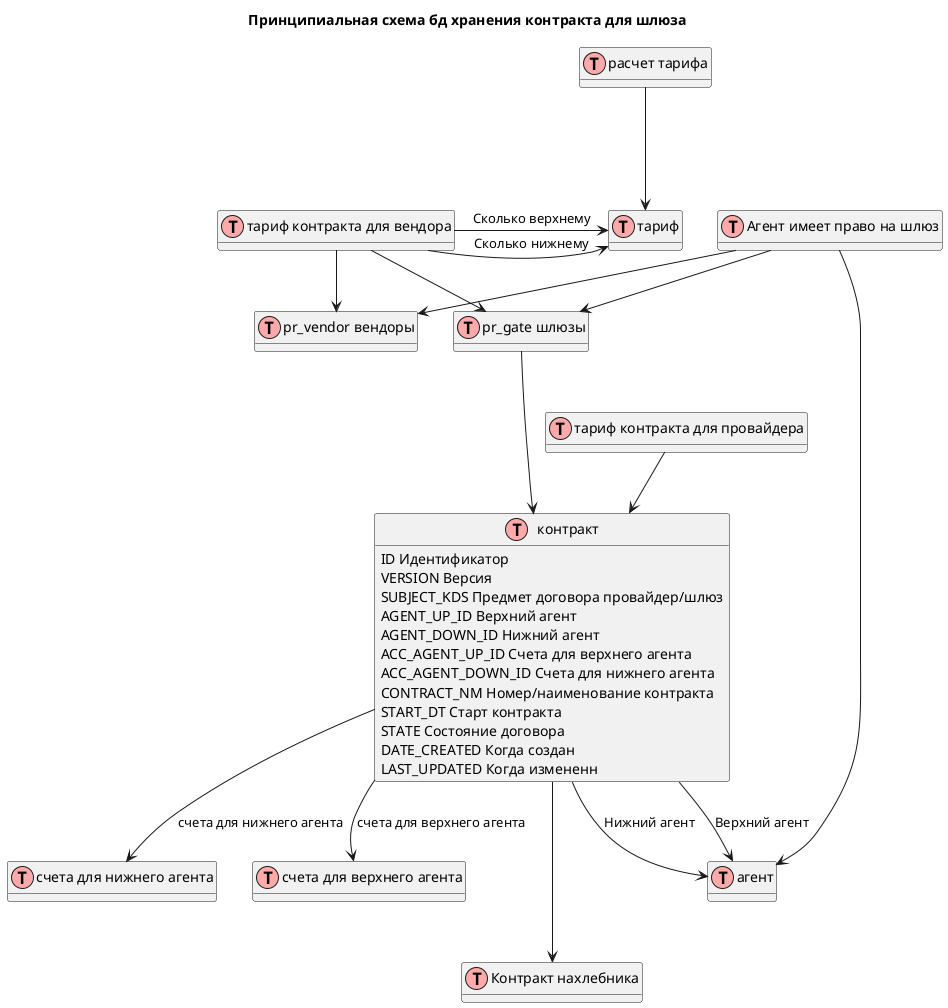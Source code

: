 @startuml
' uncomment the line below if you're using computer with a retina display
' skinparam dpi 300
!define Table(name,desc) class name as "desc" << (T,#FFAAAA) >>
' we use bold for primary key
' green color for unique
' and underscore for not_null
!define pk(x) <b>x</b>
!define unq(x) <color:green>x</color>
!define mnd(x) <u>x</u>
' other tags available:
' <i></i>
' <back:COLOR></color>, where color is a color name or html color code
' (#FFAACC)
' see: http://plantuml.com/classes.html#More
hide methods
hide stereotypes

' entities
title Принципиальная схема бд хранения контракта для шлюза

Table(pr_contract_subject, "контракт"){
    ID Идентификатор
    VERSION Версия
    SUBJECT_KDS Предмет договора провайдер/шлюз
    AGENT_UP_ID Верхний агент
    AGENT_DOWN_ID Нижний агент
    ACC_AGENT_UP_ID Счета для верхнего агента
    ACC_AGENT_DOWN_ID Счета для нижнего агента
    CONTRACT_NM Номер/наименование контракта
    START_DT Старт контракта
    STATE Состояние договора
    DATE_CREATED Когда создан
    LAST_UPDATED Когда измененн
}

Table(pr_agent, "агент"){
}

Table(pr_rib_gate_agent, "Агент имеет право на шлюз"){

}


Table(pr_provider_tarif, "тариф контракта для провайдера"){}
Table(pr_vendor_tarif, "тариф контракта для вендора"){}
Table(pr_tarif_detail, "тариф"){}
Table(pr_tarif_detail_item, "расчет тарифа"){}
pr_tarif_detail_item --->pr_tarif_detail
Table(pr_acc_contract_down, "счета для нижнего агента"){}
Table(pr_acc_contract_up, "счета для верхнего агента"){}

Table(pr_vendor, "pr_vendor вендоры") {}
Table(pr_gate, "pr_gate шлюзы") {}

Table(pr_contract_party_vendor, "Контракт нахлебника"){}

pr_vendor_tarif -> pr_tarif_detail : Сколько нижнему
pr_vendor_tarif -> pr_tarif_detail : Сколько верхнему
pr_vendor_tarif --> pr_vendor
pr_vendor_tarif --> pr_gate
pr_gate ---> pr_contract_subject

pr_contract_subject --> pr_agent : Верхний агент
pr_contract_subject --> pr_acc_contract_up : счета для верхнего агента
pr_contract_subject --> pr_agent : Нижний агент
pr_contract_subject --> pr_acc_contract_down : счета для нижнего агента
pr_contract_subject ---> pr_contract_party_vendor
pr_provider_tarif --> pr_contract_subject

pr_rib_gate_agent-->pr_agent
pr_rib_gate_agent-->pr_gate
pr_rib_gate_agent-->pr_vendor

@enduml